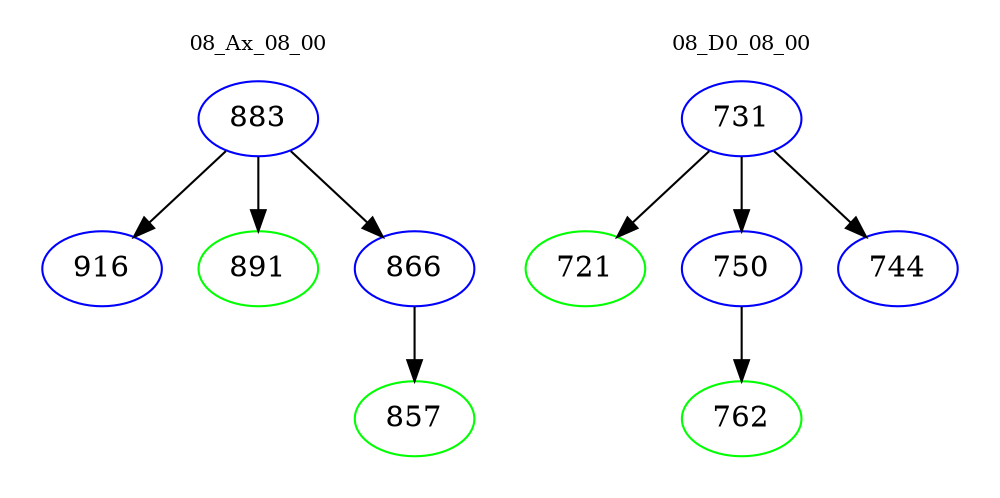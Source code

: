 digraph{
subgraph cluster_0 {
color = white
label = "08_Ax_08_00";
fontsize=10;
T0_883 [label="883", color="blue"]
T0_883 -> T0_916 [color="black"]
T0_916 [label="916", color="blue"]
T0_883 -> T0_891 [color="black"]
T0_891 [label="891", color="green"]
T0_883 -> T0_866 [color="black"]
T0_866 [label="866", color="blue"]
T0_866 -> T0_857 [color="black"]
T0_857 [label="857", color="green"]
}
subgraph cluster_1 {
color = white
label = "08_D0_08_00";
fontsize=10;
T1_731 [label="731", color="blue"]
T1_731 -> T1_721 [color="black"]
T1_721 [label="721", color="green"]
T1_731 -> T1_750 [color="black"]
T1_750 [label="750", color="blue"]
T1_750 -> T1_762 [color="black"]
T1_762 [label="762", color="green"]
T1_731 -> T1_744 [color="black"]
T1_744 [label="744", color="blue"]
}
}
